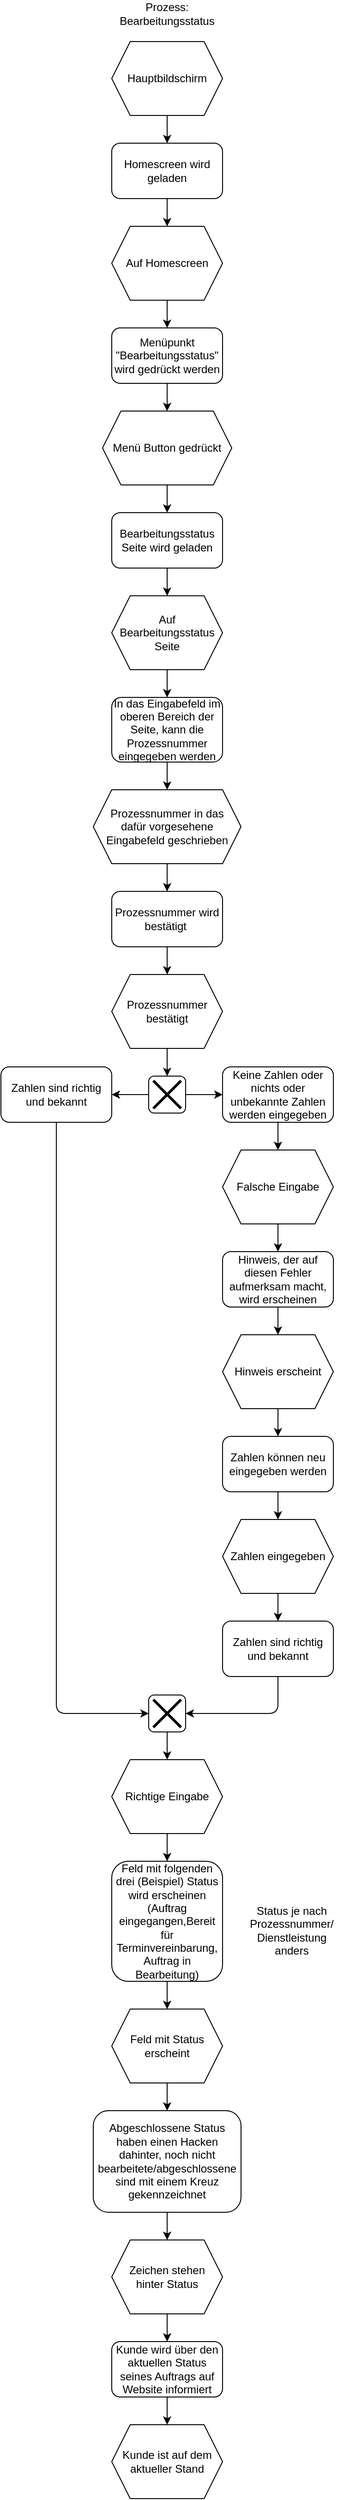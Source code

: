 <mxfile version="14.6.13" type="device"><diagram id="rvPO2QZxkBRKvghNlhB9" name="Seite-1"><mxGraphModel dx="444" dy="1431" grid="1" gridSize="10" guides="1" tooltips="1" connect="1" arrows="1" fold="1" page="1" pageScale="1" pageWidth="827" pageHeight="1169" math="0" shadow="0"><root><mxCell id="0"/><mxCell id="1" parent="0"/><mxCell id="b9CvWwTRxyhT1pHGIYda-8" value="" style="edgeStyle=orthogonalEdgeStyle;rounded=0;orthogonalLoop=1;jettySize=auto;html=1;" parent="1" source="b9CvWwTRxyhT1pHGIYda-1" target="b9CvWwTRxyhT1pHGIYda-3" edge="1"><mxGeometry relative="1" as="geometry"/></mxCell><mxCell id="b9CvWwTRxyhT1pHGIYda-1" value="Hauptbildschirm" style="shape=hexagon;perimeter=hexagonPerimeter2;whiteSpace=wrap;html=1;fixedSize=1;" parent="1" vertex="1"><mxGeometry x="340" y="-1060" width="120" height="80" as="geometry"/></mxCell><mxCell id="b9CvWwTRxyhT1pHGIYda-2" value="Prozess:&lt;br&gt;Bearbeitungsstatus" style="text;html=1;strokeColor=none;fillColor=none;align=center;verticalAlign=middle;whiteSpace=wrap;rounded=0;" parent="1" vertex="1"><mxGeometry x="325" y="-1100" width="150" height="20" as="geometry"/></mxCell><mxCell id="b9CvWwTRxyhT1pHGIYda-9" value="" style="edgeStyle=orthogonalEdgeStyle;rounded=0;orthogonalLoop=1;jettySize=auto;html=1;" parent="1" source="b9CvWwTRxyhT1pHGIYda-3" target="b9CvWwTRxyhT1pHGIYda-4" edge="1"><mxGeometry relative="1" as="geometry"/></mxCell><mxCell id="b9CvWwTRxyhT1pHGIYda-3" value="Homescreen wird geladen" style="rounded=1;whiteSpace=wrap;html=1;" parent="1" vertex="1"><mxGeometry x="340" y="-950" width="120" height="60" as="geometry"/></mxCell><mxCell id="b9CvWwTRxyhT1pHGIYda-10" value="" style="edgeStyle=orthogonalEdgeStyle;rounded=0;orthogonalLoop=1;jettySize=auto;html=1;" parent="1" source="b9CvWwTRxyhT1pHGIYda-4" target="b9CvWwTRxyhT1pHGIYda-5" edge="1"><mxGeometry relative="1" as="geometry"/></mxCell><mxCell id="b9CvWwTRxyhT1pHGIYda-4" value="Auf Homescreen" style="shape=hexagon;perimeter=hexagonPerimeter2;whiteSpace=wrap;html=1;fixedSize=1;" parent="1" vertex="1"><mxGeometry x="340" y="-860" width="120" height="80" as="geometry"/></mxCell><mxCell id="b9CvWwTRxyhT1pHGIYda-11" value="" style="edgeStyle=orthogonalEdgeStyle;rounded=0;orthogonalLoop=1;jettySize=auto;html=1;" parent="1" source="b9CvWwTRxyhT1pHGIYda-5" target="b9CvWwTRxyhT1pHGIYda-6" edge="1"><mxGeometry relative="1" as="geometry"/></mxCell><mxCell id="b9CvWwTRxyhT1pHGIYda-5" value="Menüpunkt &quot;Bearbeitungsstatus&quot; wird gedrückt werden" style="rounded=1;whiteSpace=wrap;html=1;" parent="1" vertex="1"><mxGeometry x="340" y="-750" width="120" height="60" as="geometry"/></mxCell><mxCell id="b9CvWwTRxyhT1pHGIYda-12" value="" style="edgeStyle=orthogonalEdgeStyle;rounded=0;orthogonalLoop=1;jettySize=auto;html=1;" parent="1" source="b9CvWwTRxyhT1pHGIYda-6" target="b9CvWwTRxyhT1pHGIYda-7" edge="1"><mxGeometry relative="1" as="geometry"/></mxCell><mxCell id="b9CvWwTRxyhT1pHGIYda-6" value="Menü Button gedrückt" style="shape=hexagon;perimeter=hexagonPerimeter2;whiteSpace=wrap;html=1;fixedSize=1;" parent="1" vertex="1"><mxGeometry x="330" y="-660" width="140" height="80" as="geometry"/></mxCell><mxCell id="b9CvWwTRxyhT1pHGIYda-14" value="" style="edgeStyle=orthogonalEdgeStyle;rounded=0;orthogonalLoop=1;jettySize=auto;html=1;" parent="1" source="b9CvWwTRxyhT1pHGIYda-7" target="b9CvWwTRxyhT1pHGIYda-13" edge="1"><mxGeometry relative="1" as="geometry"/></mxCell><mxCell id="b9CvWwTRxyhT1pHGIYda-7" value="Bearbeitungsstatus Seite wird geladen" style="rounded=1;whiteSpace=wrap;html=1;" parent="1" vertex="1"><mxGeometry x="340" y="-550" width="120" height="60" as="geometry"/></mxCell><mxCell id="b9CvWwTRxyhT1pHGIYda-16" value="" style="edgeStyle=orthogonalEdgeStyle;rounded=0;orthogonalLoop=1;jettySize=auto;html=1;" parent="1" source="b9CvWwTRxyhT1pHGIYda-13" target="b9CvWwTRxyhT1pHGIYda-15" edge="1"><mxGeometry relative="1" as="geometry"/></mxCell><mxCell id="b9CvWwTRxyhT1pHGIYda-13" value="Auf Bearbeitungsstatus Seite" style="shape=hexagon;perimeter=hexagonPerimeter2;whiteSpace=wrap;html=1;fixedSize=1;" parent="1" vertex="1"><mxGeometry x="340" y="-460" width="120" height="80" as="geometry"/></mxCell><mxCell id="b9CvWwTRxyhT1pHGIYda-20" value="" style="edgeStyle=orthogonalEdgeStyle;rounded=0;orthogonalLoop=1;jettySize=auto;html=1;" parent="1" source="b9CvWwTRxyhT1pHGIYda-15" target="b9CvWwTRxyhT1pHGIYda-19" edge="1"><mxGeometry relative="1" as="geometry"/></mxCell><mxCell id="b9CvWwTRxyhT1pHGIYda-15" value="In das Eingabefeld im oberen Bereich der Seite, kann die Prozessnummer eingegeben werden" style="rounded=1;whiteSpace=wrap;html=1;" parent="1" vertex="1"><mxGeometry x="340" y="-350" width="120" height="70" as="geometry"/></mxCell><mxCell id="b9CvWwTRxyhT1pHGIYda-23" value="" style="edgeStyle=orthogonalEdgeStyle;rounded=0;orthogonalLoop=1;jettySize=auto;html=1;" parent="1" source="b9CvWwTRxyhT1pHGIYda-17" target="b9CvWwTRxyhT1pHGIYda-22" edge="1"><mxGeometry relative="1" as="geometry"/></mxCell><mxCell id="b9CvWwTRxyhT1pHGIYda-17" value="Prozessnummer wird bestätigt&amp;nbsp;" style="rounded=1;whiteSpace=wrap;html=1;" parent="1" vertex="1"><mxGeometry x="340" y="-140" width="120" height="60" as="geometry"/></mxCell><mxCell id="b9CvWwTRxyhT1pHGIYda-21" value="" style="edgeStyle=orthogonalEdgeStyle;rounded=0;orthogonalLoop=1;jettySize=auto;html=1;" parent="1" source="b9CvWwTRxyhT1pHGIYda-19" target="b9CvWwTRxyhT1pHGIYda-17" edge="1"><mxGeometry relative="1" as="geometry"/></mxCell><mxCell id="b9CvWwTRxyhT1pHGIYda-19" value="Prozessnummer in das &lt;br&gt;dafür vorgesehene Eingabefeld geschrieben" style="shape=hexagon;perimeter=hexagonPerimeter2;whiteSpace=wrap;html=1;fixedSize=1;" parent="1" vertex="1"><mxGeometry x="320" y="-250" width="160" height="80" as="geometry"/></mxCell><mxCell id="b9CvWwTRxyhT1pHGIYda-26" value="" style="edgeStyle=orthogonalEdgeStyle;rounded=0;orthogonalLoop=1;jettySize=auto;html=1;entryX=0.5;entryY=0;entryDx=0;entryDy=0;" parent="1" source="b9CvWwTRxyhT1pHGIYda-22" target="b9CvWwTRxyhT1pHGIYda-24" edge="1"><mxGeometry relative="1" as="geometry"/></mxCell><mxCell id="b9CvWwTRxyhT1pHGIYda-22" value="Prozessnummer bestätigt" style="shape=hexagon;perimeter=hexagonPerimeter2;whiteSpace=wrap;html=1;fixedSize=1;" parent="1" vertex="1"><mxGeometry x="340" y="-50" width="120" height="80" as="geometry"/></mxCell><mxCell id="b9CvWwTRxyhT1pHGIYda-30" value="" style="edgeStyle=orthogonalEdgeStyle;rounded=0;orthogonalLoop=1;jettySize=auto;html=1;" parent="1" source="b9CvWwTRxyhT1pHGIYda-24" target="b9CvWwTRxyhT1pHGIYda-27" edge="1"><mxGeometry relative="1" as="geometry"/></mxCell><mxCell id="b9CvWwTRxyhT1pHGIYda-31" value="" style="edgeStyle=orthogonalEdgeStyle;rounded=0;orthogonalLoop=1;jettySize=auto;html=1;" parent="1" source="b9CvWwTRxyhT1pHGIYda-24" target="b9CvWwTRxyhT1pHGIYda-28" edge="1"><mxGeometry relative="1" as="geometry"/></mxCell><mxCell id="b9CvWwTRxyhT1pHGIYda-24" value="" style="rounded=1;whiteSpace=wrap;html=1;" parent="1" vertex="1"><mxGeometry x="380" y="60" width="40" height="40" as="geometry"/></mxCell><mxCell id="b9CvWwTRxyhT1pHGIYda-25" value="" style="shape=umlDestroy;whiteSpace=wrap;html=1;strokeWidth=3;rounded=1;" parent="1" vertex="1"><mxGeometry x="385" y="65" width="30" height="30" as="geometry"/></mxCell><mxCell id="b9CvWwTRxyhT1pHGIYda-32" value="" style="edgeStyle=orthogonalEdgeStyle;rounded=0;orthogonalLoop=1;jettySize=auto;html=1;" parent="1" source="b9CvWwTRxyhT1pHGIYda-27" target="b9CvWwTRxyhT1pHGIYda-29" edge="1"><mxGeometry relative="1" as="geometry"/></mxCell><mxCell id="b9CvWwTRxyhT1pHGIYda-27" value="Keine Zahlen oder nichts oder unbekannte Zahlen werden eingegeben" style="rounded=1;whiteSpace=wrap;html=1;" parent="1" vertex="1"><mxGeometry x="460" y="50" width="120" height="60" as="geometry"/></mxCell><mxCell id="b9CvWwTRxyhT1pHGIYda-28" value="Zahlen sind richtig und bekannt" style="rounded=1;whiteSpace=wrap;html=1;" parent="1" vertex="1"><mxGeometry x="220" y="50" width="120" height="60" as="geometry"/></mxCell><mxCell id="b9CvWwTRxyhT1pHGIYda-35" value="" style="edgeStyle=orthogonalEdgeStyle;rounded=0;orthogonalLoop=1;jettySize=auto;html=1;" parent="1" source="b9CvWwTRxyhT1pHGIYda-29" target="b9CvWwTRxyhT1pHGIYda-34" edge="1"><mxGeometry relative="1" as="geometry"/></mxCell><mxCell id="b9CvWwTRxyhT1pHGIYda-29" value="Falsche Eingabe" style="shape=hexagon;perimeter=hexagonPerimeter2;whiteSpace=wrap;html=1;fixedSize=1;" parent="1" vertex="1"><mxGeometry x="460" y="140" width="120" height="80" as="geometry"/></mxCell><mxCell id="b9CvWwTRxyhT1pHGIYda-40" value="" style="edgeStyle=orthogonalEdgeStyle;rounded=0;orthogonalLoop=1;jettySize=auto;html=1;" parent="1" source="b9CvWwTRxyhT1pHGIYda-33" target="b9CvWwTRxyhT1pHGIYda-37" edge="1"><mxGeometry relative="1" as="geometry"/></mxCell><mxCell id="b9CvWwTRxyhT1pHGIYda-33" value="Hinweis erscheint" style="shape=hexagon;perimeter=hexagonPerimeter2;whiteSpace=wrap;html=1;fixedSize=1;" parent="1" vertex="1"><mxGeometry x="460" y="340" width="120" height="80" as="geometry"/></mxCell><mxCell id="b9CvWwTRxyhT1pHGIYda-36" value="" style="edgeStyle=orthogonalEdgeStyle;rounded=0;orthogonalLoop=1;jettySize=auto;html=1;" parent="1" source="b9CvWwTRxyhT1pHGIYda-34" target="b9CvWwTRxyhT1pHGIYda-33" edge="1"><mxGeometry relative="1" as="geometry"/></mxCell><mxCell id="b9CvWwTRxyhT1pHGIYda-34" value="Hinweis, der auf diesen Fehler aufmerksam macht, wird erscheinen" style="rounded=1;whiteSpace=wrap;html=1;" parent="1" vertex="1"><mxGeometry x="460" y="250" width="120" height="60" as="geometry"/></mxCell><mxCell id="b9CvWwTRxyhT1pHGIYda-41" value="" style="edgeStyle=orthogonalEdgeStyle;rounded=0;orthogonalLoop=1;jettySize=auto;html=1;" parent="1" source="b9CvWwTRxyhT1pHGIYda-37" target="b9CvWwTRxyhT1pHGIYda-38" edge="1"><mxGeometry relative="1" as="geometry"/></mxCell><mxCell id="b9CvWwTRxyhT1pHGIYda-37" value="Zahlen können neu eingegeben werden" style="rounded=1;whiteSpace=wrap;html=1;" parent="1" vertex="1"><mxGeometry x="460" y="450" width="120" height="60" as="geometry"/></mxCell><mxCell id="b9CvWwTRxyhT1pHGIYda-42" value="" style="edgeStyle=orthogonalEdgeStyle;rounded=0;orthogonalLoop=1;jettySize=auto;html=1;" parent="1" source="b9CvWwTRxyhT1pHGIYda-38" target="b9CvWwTRxyhT1pHGIYda-39" edge="1"><mxGeometry relative="1" as="geometry"/></mxCell><mxCell id="b9CvWwTRxyhT1pHGIYda-38" value="Zahlen eingegeben" style="shape=hexagon;perimeter=hexagonPerimeter2;whiteSpace=wrap;html=1;fixedSize=1;" parent="1" vertex="1"><mxGeometry x="460" y="540" width="120" height="80" as="geometry"/></mxCell><mxCell id="b9CvWwTRxyhT1pHGIYda-39" value="Zahlen sind richtig und bekannt" style="rounded=1;whiteSpace=wrap;html=1;" parent="1" vertex="1"><mxGeometry x="460" y="650" width="120" height="60" as="geometry"/></mxCell><mxCell id="b9CvWwTRxyhT1pHGIYda-49" value="" style="edgeStyle=orthogonalEdgeStyle;rounded=0;orthogonalLoop=1;jettySize=auto;html=1;" parent="1" source="b9CvWwTRxyhT1pHGIYda-43" target="b9CvWwTRxyhT1pHGIYda-47" edge="1"><mxGeometry relative="1" as="geometry"/></mxCell><mxCell id="b9CvWwTRxyhT1pHGIYda-43" value="" style="rounded=1;whiteSpace=wrap;html=1;" parent="1" vertex="1"><mxGeometry x="380" y="730" width="40" height="40" as="geometry"/></mxCell><mxCell id="b9CvWwTRxyhT1pHGIYda-44" value="" style="shape=umlDestroy;whiteSpace=wrap;html=1;strokeWidth=3;rounded=1;" parent="1" vertex="1"><mxGeometry x="385" y="735" width="30" height="30" as="geometry"/></mxCell><mxCell id="b9CvWwTRxyhT1pHGIYda-45" value="" style="endArrow=classic;html=1;entryX=0;entryY=0.5;entryDx=0;entryDy=0;exitX=0.5;exitY=1;exitDx=0;exitDy=0;" parent="1" source="b9CvWwTRxyhT1pHGIYda-28" target="b9CvWwTRxyhT1pHGIYda-43" edge="1"><mxGeometry width="50" height="50" relative="1" as="geometry"><mxPoint x="350" y="660" as="sourcePoint"/><mxPoint x="400" y="610" as="targetPoint"/><Array as="points"><mxPoint x="280" y="750"/></Array></mxGeometry></mxCell><mxCell id="b9CvWwTRxyhT1pHGIYda-46" value="" style="endArrow=classic;html=1;entryX=1;entryY=0.5;entryDx=0;entryDy=0;exitX=0.5;exitY=1;exitDx=0;exitDy=0;" parent="1" source="b9CvWwTRxyhT1pHGIYda-39" target="b9CvWwTRxyhT1pHGIYda-43" edge="1"><mxGeometry width="50" height="50" relative="1" as="geometry"><mxPoint x="290" y="530" as="sourcePoint"/><mxPoint x="400" y="610" as="targetPoint"/><Array as="points"><mxPoint x="520" y="750"/></Array></mxGeometry></mxCell><mxCell id="b9CvWwTRxyhT1pHGIYda-50" value="" style="edgeStyle=orthogonalEdgeStyle;rounded=0;orthogonalLoop=1;jettySize=auto;html=1;" parent="1" source="b9CvWwTRxyhT1pHGIYda-47" target="b9CvWwTRxyhT1pHGIYda-48" edge="1"><mxGeometry relative="1" as="geometry"/></mxCell><mxCell id="b9CvWwTRxyhT1pHGIYda-47" value="Richtige Eingabe" style="shape=hexagon;perimeter=hexagonPerimeter2;whiteSpace=wrap;html=1;fixedSize=1;" parent="1" vertex="1"><mxGeometry x="340" y="800" width="120" height="80" as="geometry"/></mxCell><mxCell id="b9CvWwTRxyhT1pHGIYda-53" value="" style="edgeStyle=orthogonalEdgeStyle;rounded=0;orthogonalLoop=1;jettySize=auto;html=1;" parent="1" source="b9CvWwTRxyhT1pHGIYda-48" target="b9CvWwTRxyhT1pHGIYda-52" edge="1"><mxGeometry relative="1" as="geometry"/></mxCell><mxCell id="b9CvWwTRxyhT1pHGIYda-48" value="Feld mit folgenden drei (Beispiel) Status wird erscheinen (Auftrag eingegangen,Bereit für Terminvereinbarung, Auftrag in Bearbeitung)" style="rounded=1;whiteSpace=wrap;html=1;" parent="1" vertex="1"><mxGeometry x="340" y="910" width="120" height="130" as="geometry"/></mxCell><mxCell id="b9CvWwTRxyhT1pHGIYda-51" value="Status je nach Prozessnummer/&lt;br&gt;Dienstleistung&lt;br&gt;anders" style="text;html=1;strokeColor=none;fillColor=none;align=center;verticalAlign=middle;whiteSpace=wrap;rounded=0;" parent="1" vertex="1"><mxGeometry x="460" y="960" width="150" height="50" as="geometry"/></mxCell><mxCell id="b9CvWwTRxyhT1pHGIYda-56" value="" style="edgeStyle=orthogonalEdgeStyle;rounded=0;orthogonalLoop=1;jettySize=auto;html=1;" parent="1" source="b9CvWwTRxyhT1pHGIYda-52" target="b9CvWwTRxyhT1pHGIYda-54" edge="1"><mxGeometry relative="1" as="geometry"/></mxCell><mxCell id="b9CvWwTRxyhT1pHGIYda-52" value="Feld mit Status erscheint" style="shape=hexagon;perimeter=hexagonPerimeter2;whiteSpace=wrap;html=1;fixedSize=1;" parent="1" vertex="1"><mxGeometry x="340" y="1070" width="120" height="80" as="geometry"/></mxCell><mxCell id="b9CvWwTRxyhT1pHGIYda-57" value="" style="edgeStyle=orthogonalEdgeStyle;rounded=0;orthogonalLoop=1;jettySize=auto;html=1;" parent="1" source="b9CvWwTRxyhT1pHGIYda-54" target="b9CvWwTRxyhT1pHGIYda-55" edge="1"><mxGeometry relative="1" as="geometry"/></mxCell><mxCell id="b9CvWwTRxyhT1pHGIYda-54" value="Abgeschlossene Status haben einen Hacken dahinter, noch nicht bearbeitete/abgeschlossene sind mit einem Kreuz gekennzeichnet" style="rounded=1;whiteSpace=wrap;html=1;" parent="1" vertex="1"><mxGeometry x="320" y="1180" width="160" height="110" as="geometry"/></mxCell><mxCell id="b9CvWwTRxyhT1pHGIYda-61" value="" style="edgeStyle=orthogonalEdgeStyle;rounded=0;orthogonalLoop=1;jettySize=auto;html=1;" parent="1" source="b9CvWwTRxyhT1pHGIYda-55" target="b9CvWwTRxyhT1pHGIYda-59" edge="1"><mxGeometry relative="1" as="geometry"/></mxCell><mxCell id="b9CvWwTRxyhT1pHGIYda-55" value="Zeichen stehen &lt;br&gt;hinter Status" style="shape=hexagon;perimeter=hexagonPerimeter2;whiteSpace=wrap;html=1;fixedSize=1;" parent="1" vertex="1"><mxGeometry x="340" y="1320" width="120" height="80" as="geometry"/></mxCell><mxCell id="b9CvWwTRxyhT1pHGIYda-62" value="" style="edgeStyle=orthogonalEdgeStyle;rounded=0;orthogonalLoop=1;jettySize=auto;html=1;" parent="1" source="b9CvWwTRxyhT1pHGIYda-59" target="b9CvWwTRxyhT1pHGIYda-60" edge="1"><mxGeometry relative="1" as="geometry"/></mxCell><mxCell id="b9CvWwTRxyhT1pHGIYda-59" value="Kunde wird über den aktuellen Status seines Auftrags auf Website informiert" style="rounded=1;whiteSpace=wrap;html=1;" parent="1" vertex="1"><mxGeometry x="340" y="1430" width="120" height="60" as="geometry"/></mxCell><mxCell id="b9CvWwTRxyhT1pHGIYda-60" value="Kunde ist auf dem aktueller Stand" style="shape=hexagon;perimeter=hexagonPerimeter2;whiteSpace=wrap;html=1;fixedSize=1;" parent="1" vertex="1"><mxGeometry x="340" y="1520" width="120" height="80" as="geometry"/></mxCell></root></mxGraphModel></diagram></mxfile>